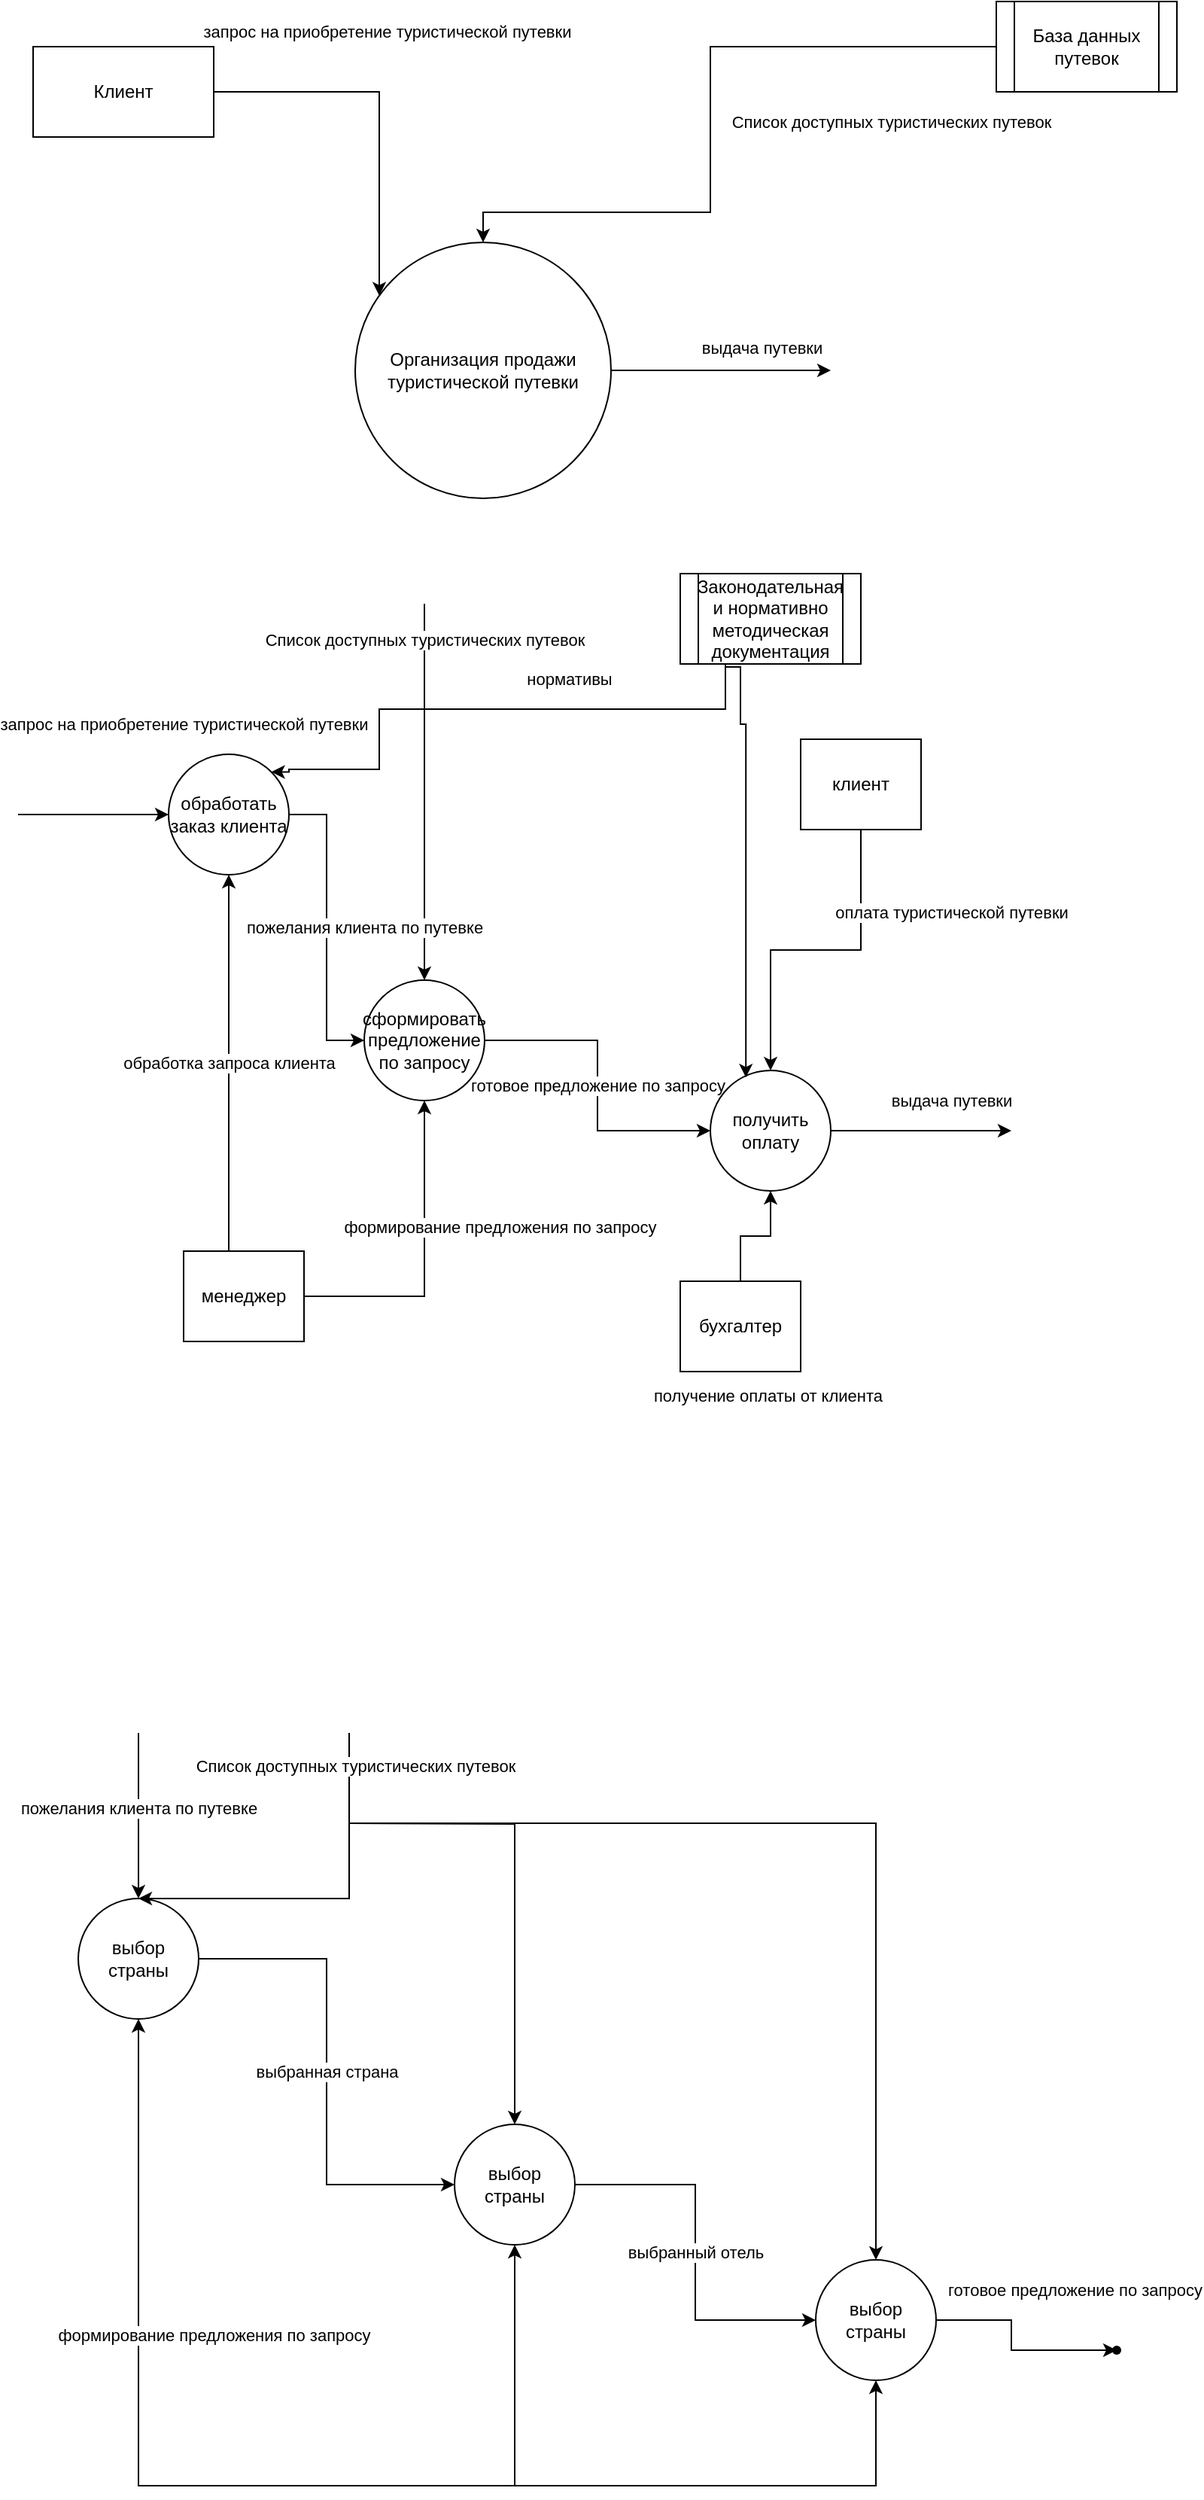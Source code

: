 <mxfile version="15.7.4" type="device"><diagram id="XuZZ8_P6-vFov6KL9ykl" name="Page-1"><mxGraphModel dx="1278" dy="547" grid="1" gridSize="10" guides="1" tooltips="1" connect="1" arrows="1" fold="1" page="1" pageScale="1" pageWidth="827" pageHeight="1169" math="0" shadow="0"><root><mxCell id="0"/><mxCell id="1" parent="0"/><mxCell id="oaTZq01ZeZ_8oqLSki6I-10" value="выдача путевки" style="edgeStyle=orthogonalEdgeStyle;rounded=0;orthogonalLoop=1;jettySize=auto;html=1;" edge="1" parent="1" source="oaTZq01ZeZ_8oqLSki6I-2"><mxGeometry x="0.376" y="15" relative="1" as="geometry"><mxPoint x="560" y="275" as="targetPoint"/><mxPoint as="offset"/></mxGeometry></mxCell><mxCell id="oaTZq01ZeZ_8oqLSki6I-2" value="Организация продажи туристической путевки" style="ellipse;whiteSpace=wrap;html=1;aspect=fixed;" vertex="1" parent="1"><mxGeometry x="244" y="190" width="170" height="170" as="geometry"/></mxCell><mxCell id="oaTZq01ZeZ_8oqLSki6I-7" value="" style="edgeStyle=orthogonalEdgeStyle;rounded=0;orthogonalLoop=1;jettySize=auto;html=1;" edge="1" parent="1" source="oaTZq01ZeZ_8oqLSki6I-3" target="oaTZq01ZeZ_8oqLSki6I-2"><mxGeometry relative="1" as="geometry"><Array as="points"><mxPoint x="480" y="60"/><mxPoint x="480" y="170"/><mxPoint x="329" y="170"/></Array></mxGeometry></mxCell><mxCell id="oaTZq01ZeZ_8oqLSki6I-8" value="Список доступных туристических путевок" style="edgeLabel;html=1;align=center;verticalAlign=middle;resizable=0;points=[];" vertex="1" connectable="0" parent="oaTZq01ZeZ_8oqLSki6I-7"><mxGeometry x="-0.324" y="4" relative="1" as="geometry"><mxPoint x="89" y="46" as="offset"/></mxGeometry></mxCell><mxCell id="oaTZq01ZeZ_8oqLSki6I-3" value="База данных путевок" style="shape=process;whiteSpace=wrap;html=1;backgroundOutline=1;" vertex="1" parent="1"><mxGeometry x="670" y="30" width="120" height="60" as="geometry"/></mxCell><mxCell id="oaTZq01ZeZ_8oqLSki6I-5" value="" style="edgeStyle=orthogonalEdgeStyle;rounded=0;orthogonalLoop=1;jettySize=auto;html=1;" edge="1" parent="1" source="oaTZq01ZeZ_8oqLSki6I-4" target="oaTZq01ZeZ_8oqLSki6I-2"><mxGeometry relative="1" as="geometry"><Array as="points"><mxPoint x="260" y="90"/></Array></mxGeometry></mxCell><mxCell id="oaTZq01ZeZ_8oqLSki6I-6" value="запрос на приобретение туристической путевки" style="edgeLabel;html=1;align=center;verticalAlign=middle;resizable=0;points=[];" vertex="1" connectable="0" parent="oaTZq01ZeZ_8oqLSki6I-5"><mxGeometry x="-0.715" relative="1" as="geometry"><mxPoint x="80" y="-40" as="offset"/></mxGeometry></mxCell><mxCell id="oaTZq01ZeZ_8oqLSki6I-4" value="Клиент" style="rounded=0;whiteSpace=wrap;html=1;" vertex="1" parent="1"><mxGeometry x="30" y="60" width="120" height="60" as="geometry"/></mxCell><mxCell id="oaTZq01ZeZ_8oqLSki6I-11" value="обработать заказ клиента" style="ellipse;whiteSpace=wrap;html=1;aspect=fixed;" vertex="1" parent="1"><mxGeometry x="120" y="530" width="80" height="80" as="geometry"/></mxCell><mxCell id="oaTZq01ZeZ_8oqLSki6I-22" value="готовое предложение по запросу" style="edgeStyle=orthogonalEdgeStyle;rounded=0;orthogonalLoop=1;jettySize=auto;html=1;" edge="1" parent="1" source="oaTZq01ZeZ_8oqLSki6I-12" target="oaTZq01ZeZ_8oqLSki6I-13"><mxGeometry relative="1" as="geometry"><mxPoint as="offset"/></mxGeometry></mxCell><mxCell id="oaTZq01ZeZ_8oqLSki6I-12" value="сформировать предложение по запросу" style="ellipse;whiteSpace=wrap;html=1;aspect=fixed;" vertex="1" parent="1"><mxGeometry x="250" y="680" width="80" height="80" as="geometry"/></mxCell><mxCell id="oaTZq01ZeZ_8oqLSki6I-15" value="выдача путевки" style="edgeStyle=orthogonalEdgeStyle;rounded=0;orthogonalLoop=1;jettySize=auto;html=1;" edge="1" parent="1" source="oaTZq01ZeZ_8oqLSki6I-13"><mxGeometry x="0.333" y="20" relative="1" as="geometry"><mxPoint x="680" y="780" as="targetPoint"/><mxPoint as="offset"/></mxGeometry></mxCell><mxCell id="oaTZq01ZeZ_8oqLSki6I-13" value="получить оплату" style="ellipse;whiteSpace=wrap;html=1;aspect=fixed;" vertex="1" parent="1"><mxGeometry x="480" y="740" width="80" height="80" as="geometry"/></mxCell><mxCell id="oaTZq01ZeZ_8oqLSki6I-19" value="получение оплаты от клиента" style="edgeStyle=orthogonalEdgeStyle;rounded=0;orthogonalLoop=1;jettySize=auto;html=1;" edge="1" parent="1" source="oaTZq01ZeZ_8oqLSki6I-16" target="oaTZq01ZeZ_8oqLSki6I-13"><mxGeometry x="0.222" y="-91" relative="1" as="geometry"><mxPoint x="-1" y="15" as="offset"/></mxGeometry></mxCell><mxCell id="oaTZq01ZeZ_8oqLSki6I-16" value="бухгалтер" style="rounded=0;whiteSpace=wrap;html=1;" vertex="1" parent="1"><mxGeometry x="460" y="880" width="80" height="60" as="geometry"/></mxCell><mxCell id="oaTZq01ZeZ_8oqLSki6I-24" value="обработка запроса клиента" style="edgeStyle=orthogonalEdgeStyle;rounded=0;orthogonalLoop=1;jettySize=auto;html=1;" edge="1" parent="1" source="oaTZq01ZeZ_8oqLSki6I-17" target="oaTZq01ZeZ_8oqLSki6I-11"><mxGeometry relative="1" as="geometry"><Array as="points"><mxPoint x="160" y="750"/><mxPoint x="160" y="750"/></Array></mxGeometry></mxCell><mxCell id="oaTZq01ZeZ_8oqLSki6I-25" value="формирование предложения по запросу" style="edgeStyle=orthogonalEdgeStyle;rounded=0;orthogonalLoop=1;jettySize=auto;html=1;" edge="1" parent="1" source="oaTZq01ZeZ_8oqLSki6I-17" target="oaTZq01ZeZ_8oqLSki6I-12"><mxGeometry x="0.2" y="-50" relative="1" as="geometry"><mxPoint as="offset"/></mxGeometry></mxCell><mxCell id="oaTZq01ZeZ_8oqLSki6I-17" value="менеджер" style="rounded=0;whiteSpace=wrap;html=1;" vertex="1" parent="1"><mxGeometry x="130" y="860" width="80" height="60" as="geometry"/></mxCell><mxCell id="oaTZq01ZeZ_8oqLSki6I-21" value="оплата туристической путевки" style="edgeStyle=orthogonalEdgeStyle;rounded=0;orthogonalLoop=1;jettySize=auto;html=1;" edge="1" parent="1" source="oaTZq01ZeZ_8oqLSki6I-20" target="oaTZq01ZeZ_8oqLSki6I-13"><mxGeometry x="-0.5" y="60" relative="1" as="geometry"><mxPoint as="offset"/></mxGeometry></mxCell><mxCell id="oaTZq01ZeZ_8oqLSki6I-20" value="клиент" style="rounded=0;whiteSpace=wrap;html=1;" vertex="1" parent="1"><mxGeometry x="540" y="520" width="80" height="60" as="geometry"/></mxCell><mxCell id="oaTZq01ZeZ_8oqLSki6I-23" value="запрос на приобретение туристической путевки" style="endArrow=classic;html=1;rounded=0;entryX=0;entryY=0.5;entryDx=0;entryDy=0;" edge="1" parent="1" target="oaTZq01ZeZ_8oqLSki6I-11"><mxGeometry x="1" y="61" width="50" height="50" relative="1" as="geometry"><mxPoint x="20" y="570" as="sourcePoint"/><mxPoint x="440" y="620" as="targetPoint"/><mxPoint x="10" y="1" as="offset"/></mxGeometry></mxCell><mxCell id="oaTZq01ZeZ_8oqLSki6I-26" value="Список доступных туристических путевок" style="endArrow=classic;html=1;rounded=0;entryX=0.5;entryY=0;entryDx=0;entryDy=0;" edge="1" parent="1" target="oaTZq01ZeZ_8oqLSki6I-12"><mxGeometry x="-0.809" width="50" height="50" relative="1" as="geometry"><mxPoint x="290" y="430" as="sourcePoint"/><mxPoint x="430" y="630" as="targetPoint"/><mxPoint as="offset"/></mxGeometry></mxCell><mxCell id="oaTZq01ZeZ_8oqLSki6I-28" value="Законодательная и нормативно методическая документация" style="shape=process;whiteSpace=wrap;html=1;backgroundOutline=1;" vertex="1" parent="1"><mxGeometry x="460" y="410" width="120" height="60" as="geometry"/></mxCell><mxCell id="oaTZq01ZeZ_8oqLSki6I-29" value="нормативы" style="endArrow=classic;html=1;rounded=0;exitX=0.25;exitY=1;exitDx=0;exitDy=0;entryX=1;entryY=0;entryDx=0;entryDy=0;edgeStyle=orthogonalEdgeStyle;" edge="1" parent="1" source="oaTZq01ZeZ_8oqLSki6I-28" target="oaTZq01ZeZ_8oqLSki6I-11"><mxGeometry x="-0.282" y="-20" width="50" height="50" relative="1" as="geometry"><mxPoint x="440" y="590" as="sourcePoint"/><mxPoint x="490" y="540" as="targetPoint"/><Array as="points"><mxPoint x="490" y="500"/><mxPoint x="260" y="500"/><mxPoint x="260" y="540"/><mxPoint x="200" y="540"/><mxPoint x="200" y="542"/></Array><mxPoint as="offset"/></mxGeometry></mxCell><mxCell id="oaTZq01ZeZ_8oqLSki6I-30" value="" style="endArrow=classic;html=1;rounded=0;exitX=0.25;exitY=1;exitDx=0;exitDy=0;entryX=0.295;entryY=0.058;entryDx=0;entryDy=0;edgeStyle=orthogonalEdgeStyle;entryPerimeter=0;" edge="1" parent="1" source="oaTZq01ZeZ_8oqLSki6I-28" target="oaTZq01ZeZ_8oqLSki6I-13"><mxGeometry width="50" height="50" relative="1" as="geometry"><mxPoint x="500" y="480" as="sourcePoint"/><mxPoint x="210" y="580" as="targetPoint"/><Array as="points"><mxPoint x="490" y="472"/><mxPoint x="500" y="472"/><mxPoint x="500" y="510"/><mxPoint x="504" y="510"/></Array></mxGeometry></mxCell><mxCell id="oaTZq01ZeZ_8oqLSki6I-31" value="пожелания клиента по путевке" style="endArrow=classic;html=1;rounded=0;exitX=1;exitY=0.5;exitDx=0;exitDy=0;entryX=0;entryY=0.5;entryDx=0;entryDy=0;edgeStyle=orthogonalEdgeStyle;" edge="1" parent="1" source="oaTZq01ZeZ_8oqLSki6I-11" target="oaTZq01ZeZ_8oqLSki6I-12"><mxGeometry y="25" width="50" height="50" relative="1" as="geometry"><mxPoint x="260" y="630" as="sourcePoint"/><mxPoint x="310" y="580" as="targetPoint"/><mxPoint as="offset"/></mxGeometry></mxCell><mxCell id="oaTZq01ZeZ_8oqLSki6I-35" value="выбранная страна" style="edgeStyle=orthogonalEdgeStyle;rounded=0;orthogonalLoop=1;jettySize=auto;html=1;entryX=0;entryY=0.5;entryDx=0;entryDy=0;" edge="1" parent="1" source="oaTZq01ZeZ_8oqLSki6I-32" target="oaTZq01ZeZ_8oqLSki6I-33"><mxGeometry relative="1" as="geometry"/></mxCell><mxCell id="oaTZq01ZeZ_8oqLSki6I-32" value="выбор страны" style="ellipse;whiteSpace=wrap;html=1;aspect=fixed;" vertex="1" parent="1"><mxGeometry x="60" y="1290" width="80" height="80" as="geometry"/></mxCell><mxCell id="oaTZq01ZeZ_8oqLSki6I-36" value="выбранный отель" style="edgeStyle=orthogonalEdgeStyle;rounded=0;orthogonalLoop=1;jettySize=auto;html=1;entryX=0;entryY=0.5;entryDx=0;entryDy=0;" edge="1" parent="1" source="oaTZq01ZeZ_8oqLSki6I-33" target="oaTZq01ZeZ_8oqLSki6I-34"><mxGeometry relative="1" as="geometry"/></mxCell><mxCell id="oaTZq01ZeZ_8oqLSki6I-33" value="выбор страны" style="ellipse;whiteSpace=wrap;html=1;aspect=fixed;" vertex="1" parent="1"><mxGeometry x="310" y="1440" width="80" height="80" as="geometry"/></mxCell><mxCell id="oaTZq01ZeZ_8oqLSki6I-44" value="" style="edgeStyle=orthogonalEdgeStyle;rounded=0;orthogonalLoop=1;jettySize=auto;html=1;" edge="1" parent="1" source="oaTZq01ZeZ_8oqLSki6I-34" target="oaTZq01ZeZ_8oqLSki6I-43"><mxGeometry relative="1" as="geometry"/></mxCell><mxCell id="oaTZq01ZeZ_8oqLSki6I-45" value="готовое предложение по запросу" style="edgeLabel;html=1;align=center;verticalAlign=middle;resizable=0;points=[];" vertex="1" connectable="0" parent="oaTZq01ZeZ_8oqLSki6I-44"><mxGeometry x="0.26" y="-4" relative="1" as="geometry"><mxPoint x="24" y="-44" as="offset"/></mxGeometry></mxCell><mxCell id="oaTZq01ZeZ_8oqLSki6I-34" value="выбор страны" style="ellipse;whiteSpace=wrap;html=1;aspect=fixed;" vertex="1" parent="1"><mxGeometry x="550" y="1530" width="80" height="80" as="geometry"/></mxCell><mxCell id="oaTZq01ZeZ_8oqLSki6I-37" value="" style="endArrow=classic;html=1;rounded=0;entryX=0.5;entryY=0;entryDx=0;entryDy=0;" edge="1" parent="1" target="oaTZq01ZeZ_8oqLSki6I-32"><mxGeometry width="50" height="50" relative="1" as="geometry"><mxPoint x="100" y="1180" as="sourcePoint"/><mxPoint x="510" y="1480" as="targetPoint"/></mxGeometry></mxCell><mxCell id="oaTZq01ZeZ_8oqLSki6I-38" value="пожелания клиента по путевке" style="edgeLabel;html=1;align=center;verticalAlign=middle;resizable=0;points=[];" vertex="1" connectable="0" parent="oaTZq01ZeZ_8oqLSki6I-37"><mxGeometry x="-0.27" y="1" relative="1" as="geometry"><mxPoint x="-1" y="10" as="offset"/></mxGeometry></mxCell><mxCell id="oaTZq01ZeZ_8oqLSki6I-39" value="" style="endArrow=classic;html=1;rounded=0;entryX=0.5;entryY=0;entryDx=0;entryDy=0;edgeStyle=elbowEdgeStyle;" edge="1" parent="1" target="oaTZq01ZeZ_8oqLSki6I-32"><mxGeometry width="50" height="50" relative="1" as="geometry"><mxPoint x="240" y="1180" as="sourcePoint"/><mxPoint x="510" y="1420" as="targetPoint"/><Array as="points"><mxPoint x="240" y="1210"/><mxPoint x="300" y="1210"/><mxPoint x="100" y="1260"/><mxPoint x="180" y="1280"/></Array></mxGeometry></mxCell><mxCell id="oaTZq01ZeZ_8oqLSki6I-42" value="Список доступных туристических путевок" style="edgeLabel;html=1;align=center;verticalAlign=middle;resizable=0;points=[];" vertex="1" connectable="0" parent="oaTZq01ZeZ_8oqLSki6I-39"><mxGeometry x="-0.827" y="4" relative="1" as="geometry"><mxPoint as="offset"/></mxGeometry></mxCell><mxCell id="oaTZq01ZeZ_8oqLSki6I-40" value="" style="endArrow=classic;html=1;rounded=0;edgeStyle=orthogonalEdgeStyle;entryX=0.5;entryY=0;entryDx=0;entryDy=0;" edge="1" parent="1" target="oaTZq01ZeZ_8oqLSki6I-33"><mxGeometry width="50" height="50" relative="1" as="geometry"><mxPoint x="240" y="1240" as="sourcePoint"/><mxPoint x="340" y="1410" as="targetPoint"/></mxGeometry></mxCell><mxCell id="oaTZq01ZeZ_8oqLSki6I-41" value="" style="endArrow=classic;html=1;rounded=0;edgeStyle=orthogonalEdgeStyle;" edge="1" parent="1"><mxGeometry width="50" height="50" relative="1" as="geometry"><mxPoint x="240" y="1240" as="sourcePoint"/><mxPoint x="590" y="1530" as="targetPoint"/><Array as="points"><mxPoint x="590" y="1240"/><mxPoint x="590" y="1530"/></Array></mxGeometry></mxCell><mxCell id="oaTZq01ZeZ_8oqLSki6I-43" value="" style="shape=waypoint;size=6;pointerEvents=1;points=[];fillColor=rgba(255, 255, 255, 1);resizable=0;rotatable=0;perimeter=centerPerimeter;snapToPoint=1;" vertex="1" parent="1"><mxGeometry x="730" y="1570" width="40" height="40" as="geometry"/></mxCell><mxCell id="oaTZq01ZeZ_8oqLSki6I-46" value="формирование предложения по запросу" style="endArrow=classic;html=1;rounded=0;edgeStyle=orthogonalEdgeStyle;" edge="1" parent="1"><mxGeometry y="-50" width="50" height="50" relative="1" as="geometry"><mxPoint x="210" y="1680" as="sourcePoint"/><mxPoint x="100" y="1370" as="targetPoint"/><Array as="points"><mxPoint x="210" y="1680"/><mxPoint x="100" y="1680"/></Array><mxPoint as="offset"/></mxGeometry></mxCell><mxCell id="oaTZq01ZeZ_8oqLSki6I-47" value="" style="endArrow=classic;html=1;rounded=0;edgeStyle=orthogonalEdgeStyle;entryX=0.5;entryY=1;entryDx=0;entryDy=0;" edge="1" parent="1" target="oaTZq01ZeZ_8oqLSki6I-33"><mxGeometry width="50" height="50" relative="1" as="geometry"><mxPoint x="210" y="1680" as="sourcePoint"/><mxPoint x="110" y="1380" as="targetPoint"/><Array as="points"><mxPoint x="350" y="1680"/></Array></mxGeometry></mxCell><mxCell id="oaTZq01ZeZ_8oqLSki6I-48" value="" style="endArrow=classic;html=1;rounded=0;edgeStyle=orthogonalEdgeStyle;entryX=0.5;entryY=1;entryDx=0;entryDy=0;" edge="1" parent="1" target="oaTZq01ZeZ_8oqLSki6I-34"><mxGeometry width="50" height="50" relative="1" as="geometry"><mxPoint x="220" y="1680" as="sourcePoint"/><mxPoint x="360" y="1530" as="targetPoint"/><Array as="points"><mxPoint x="590" y="1680"/></Array></mxGeometry></mxCell></root></mxGraphModel></diagram></mxfile>